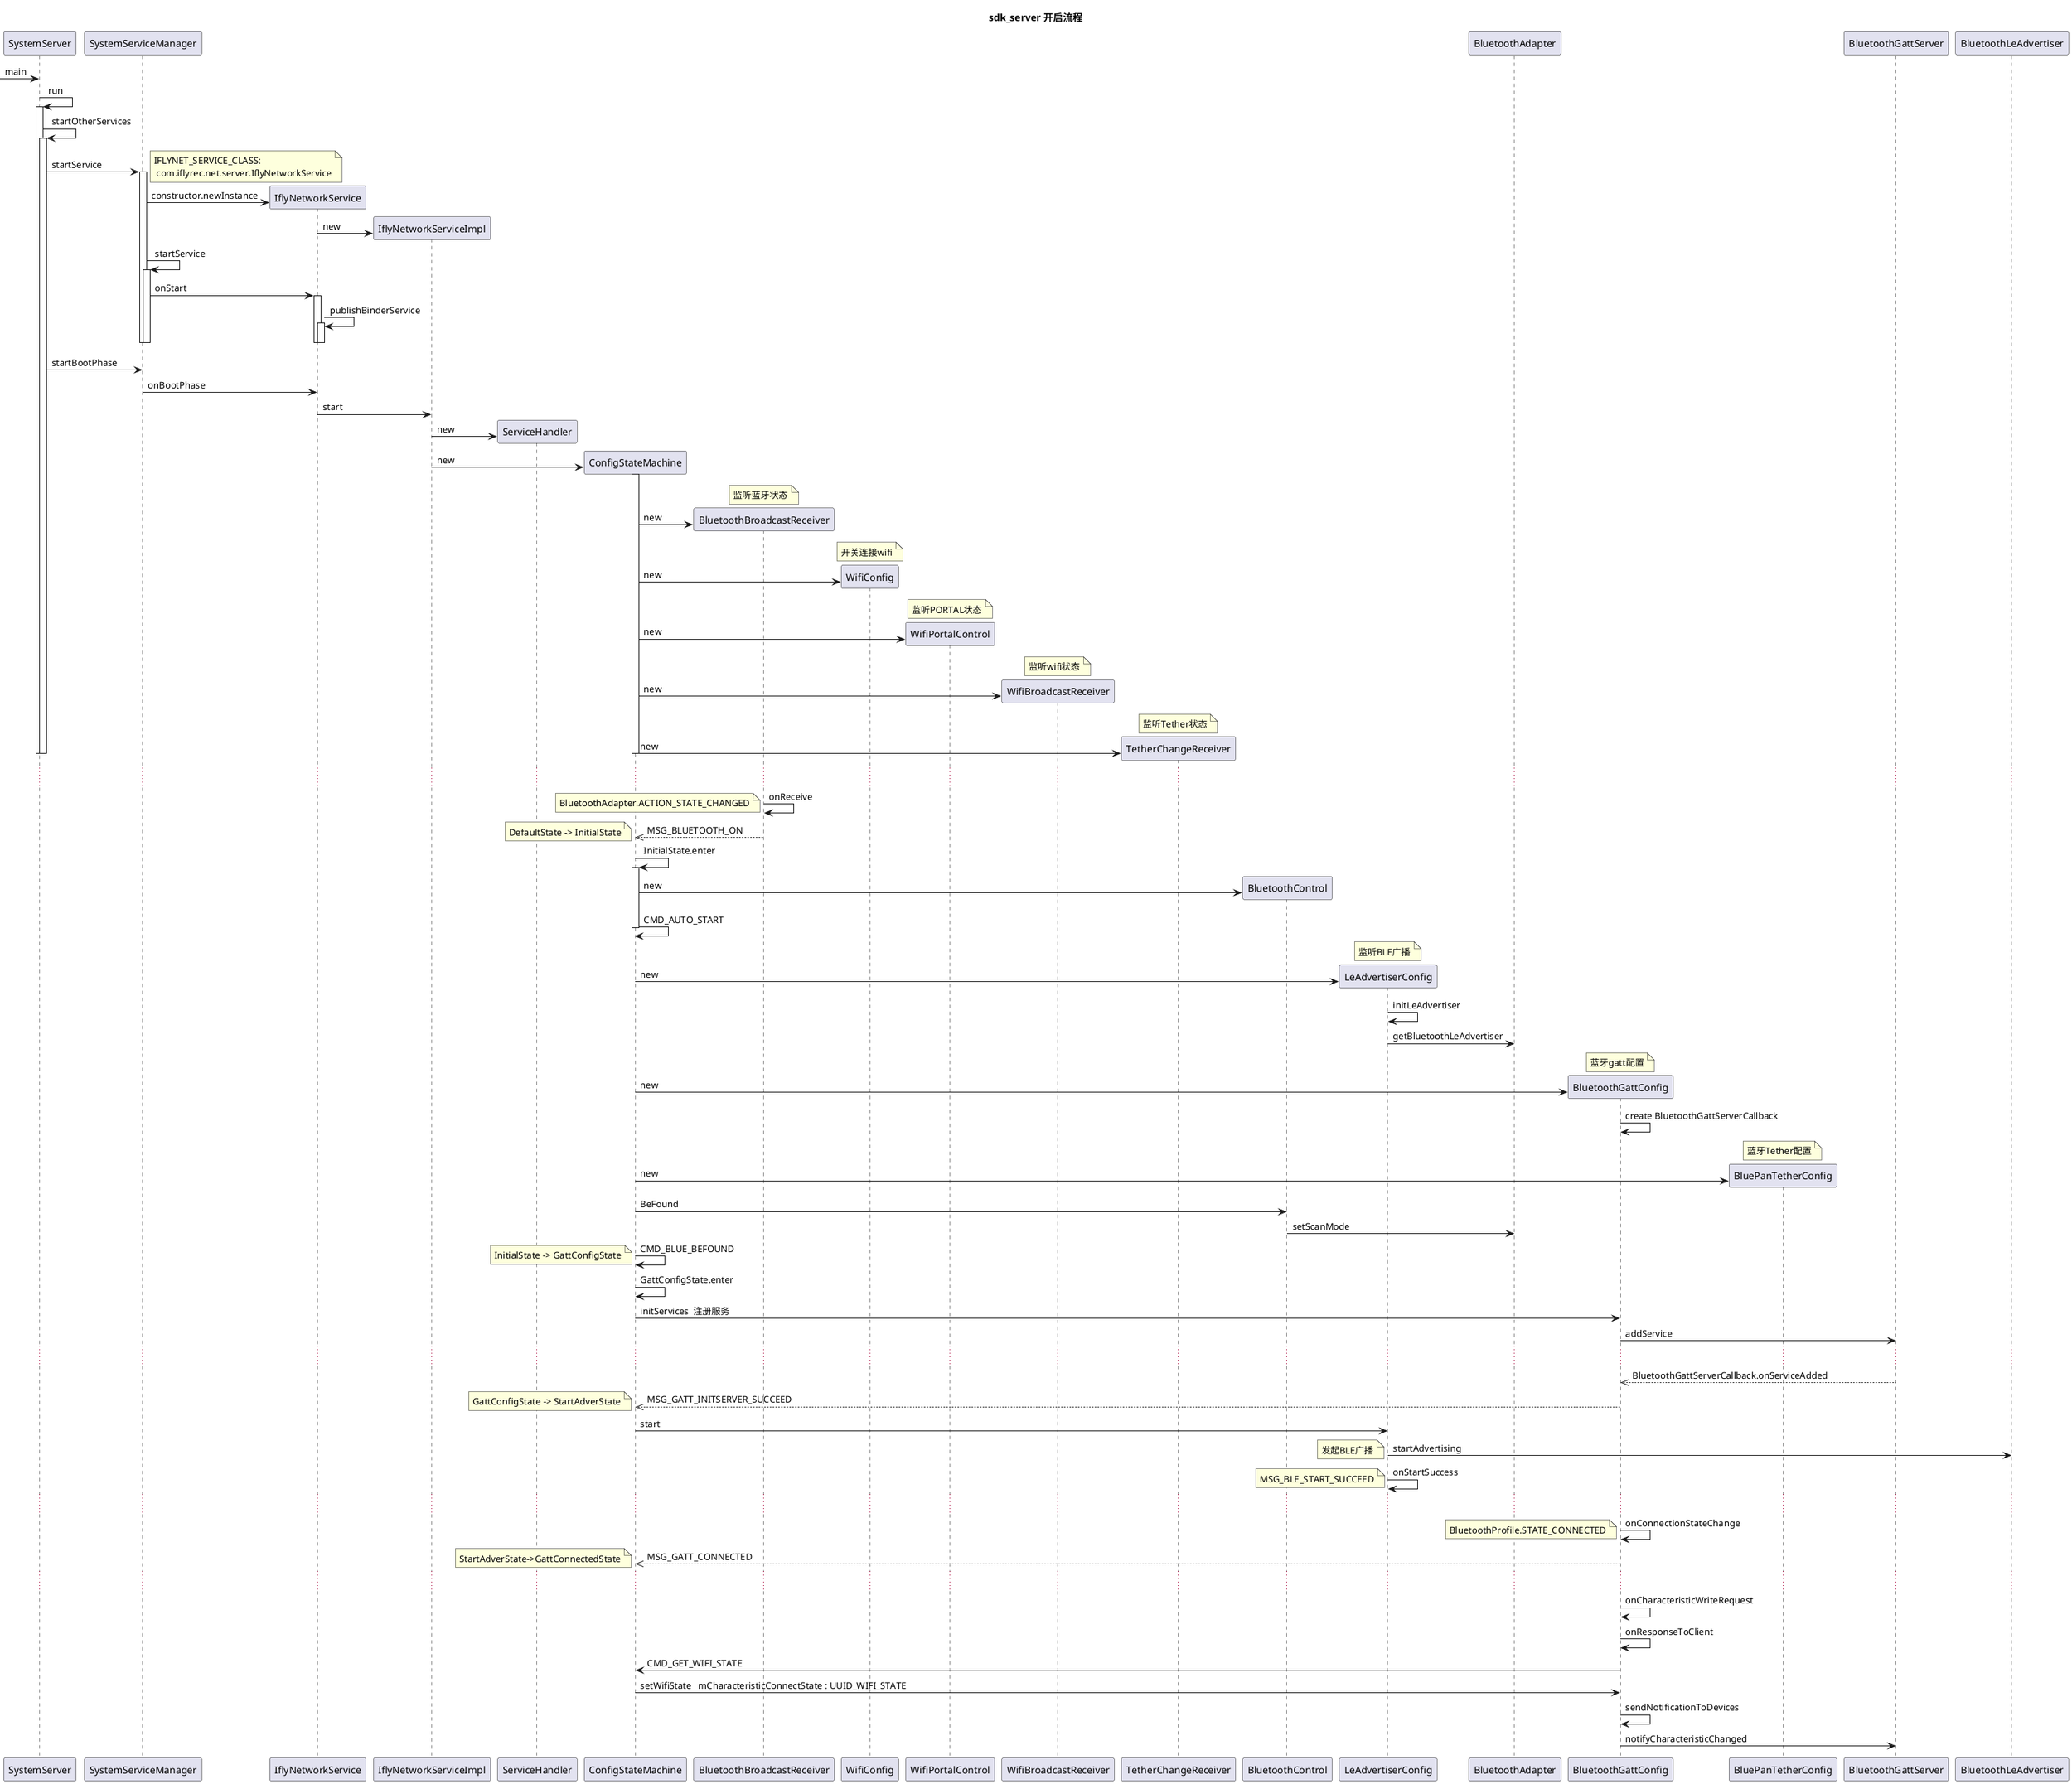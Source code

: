 @startuml

title sdk_server 开启流程


[-> SystemServer: main
SystemServer -> SystemServer: run
activate SystemServer
SystemServer -> SystemServer: startOtherServices
activate SystemServer
SystemServer -> SystemServiceManager: startService
note right: IFLYNET_SERVICE_CLASS: \n com.iflyrec.net.server.IflyNetworkService
activate SystemServiceManager
create IflyNetworkService
SystemServiceManager -> IflyNetworkService: constructor.newInstance
create IflyNetworkServiceImpl
IflyNetworkService -> IflyNetworkServiceImpl: new
SystemServiceManager -> SystemServiceManager: startService
activate SystemServiceManager
SystemServiceManager -> IflyNetworkService: onStart
activate IflyNetworkService
IflyNetworkService -> IflyNetworkService: publishBinderService
activate IflyNetworkService
deactivate IflyNetworkService
deactivate IflyNetworkService
deactivate SystemServiceManager
deactivate SystemServiceManager

SystemServer -> SystemServiceManager: startBootPhase
SystemServiceManager -> IflyNetworkService: onBootPhase
IflyNetworkService -> IflyNetworkServiceImpl: start
create ServiceHandler
IflyNetworkServiceImpl -> ServiceHandler: new
create ConfigStateMachine
IflyNetworkServiceImpl -> ConfigStateMachine: new

activate ConfigStateMachine
note over BluetoothBroadcastReceiver:监听蓝牙状态
create BluetoothBroadcastReceiver
ConfigStateMachine -> BluetoothBroadcastReceiver: new

note over WifiConfig:开关连接wifi
create WifiConfig
ConfigStateMachine -> WifiConfig: new

note over WifiPortalControl:监听PORTAL状态
create WifiPortalControl
ConfigStateMachine -> WifiPortalControl: new

note over WifiBroadcastReceiver:监听wifi状态
create WifiBroadcastReceiver
ConfigStateMachine -> WifiBroadcastReceiver: new

note over TetherChangeReceiver: 监听Tether状态
create TetherChangeReceiver
ConfigStateMachine -> TetherChangeReceiver: new
deactivate ConfigStateMachine
deactivate SystemServer
deactivate SystemServer

...
BluetoothBroadcastReceiver -> BluetoothBroadcastReceiver:onReceive
note left: BluetoothAdapter.ACTION_STATE_CHANGED
BluetoothBroadcastReceiver -->> ConfigStateMachine: MSG_BLUETOOTH_ON
note left:DefaultState -> InitialState
ConfigStateMachine -> ConfigStateMachine:InitialState.enter
activate ConfigStateMachine
create BluetoothControl
ConfigStateMachine -> BluetoothControl: new
ConfigStateMachine -> ConfigStateMachine:CMD_AUTO_START
deactivate ConfigStateMachine

note over LeAdvertiserConfig: 监听BLE广播
create LeAdvertiserConfig
ConfigStateMachine -> LeAdvertiserConfig: new
LeAdvertiserConfig -> LeAdvertiserConfig: initLeAdvertiser
LeAdvertiserConfig -> BluetoothAdapter: getBluetoothLeAdvertiser
note over BluetoothGattConfig: 蓝牙gatt配置
create BluetoothGattConfig
ConfigStateMachine -> BluetoothGattConfig: new
BluetoothGattConfig -> BluetoothGattConfig: create BluetoothGattServerCallback
note over BluePanTetherConfig: 蓝牙Tether配置
create BluePanTetherConfig
ConfigStateMachine -> BluePanTetherConfig: new
ConfigStateMachine -> BluetoothControl:BeFound
BluetoothControl -> BluetoothAdapter: setScanMode
ConfigStateMachine -> ConfigStateMachine: CMD_BLUE_BEFOUND
note left:InitialState -> GattConfigState
ConfigStateMachine -> ConfigStateMachine:GattConfigState.enter
ConfigStateMachine -> BluetoothGattConfig: initServices  注册服务
BluetoothGattConfig -> BluetoothGattServer: addService
...
BluetoothGattServer -->> BluetoothGattConfig: BluetoothGattServerCallback.onServiceAdded
BluetoothGattConfig -->> ConfigStateMachine: MSG_GATT_INITSERVER_SUCCEED
note left:GattConfigState -> StartAdverState

ConfigStateMachine -> LeAdvertiserConfig: start
LeAdvertiserConfig -> BluetoothLeAdvertiser: startAdvertising
note left: 发起BLE广播
LeAdvertiserConfig -> LeAdvertiserConfig: onStartSuccess
note left: MSG_BLE_START_SUCCEED

...
BluetoothGattConfig -> BluetoothGattConfig: onConnectionStateChange
note left: BluetoothProfile.STATE_CONNECTED
BluetoothGattConfig -->> ConfigStateMachine: MSG_GATT_CONNECTED
note left: StartAdverState->GattConnectedState


...

BluetoothGattConfig -> BluetoothGattConfig: onCharacteristicWriteRequest
BluetoothGattConfig -> BluetoothGattConfig: onResponseToClient
BluetoothGattConfig -> ConfigStateMachine: CMD_GET_WIFI_STATE
ConfigStateMachine -> BluetoothGattConfig: setWifiState   mCharacteristicConnectState : UUID_WIFI_STATE
BluetoothGattConfig -> BluetoothGattConfig: sendNotificationToDevices
BluetoothGattConfig -> BluetoothGattServer: notifyCharacteristicChanged

@enduml